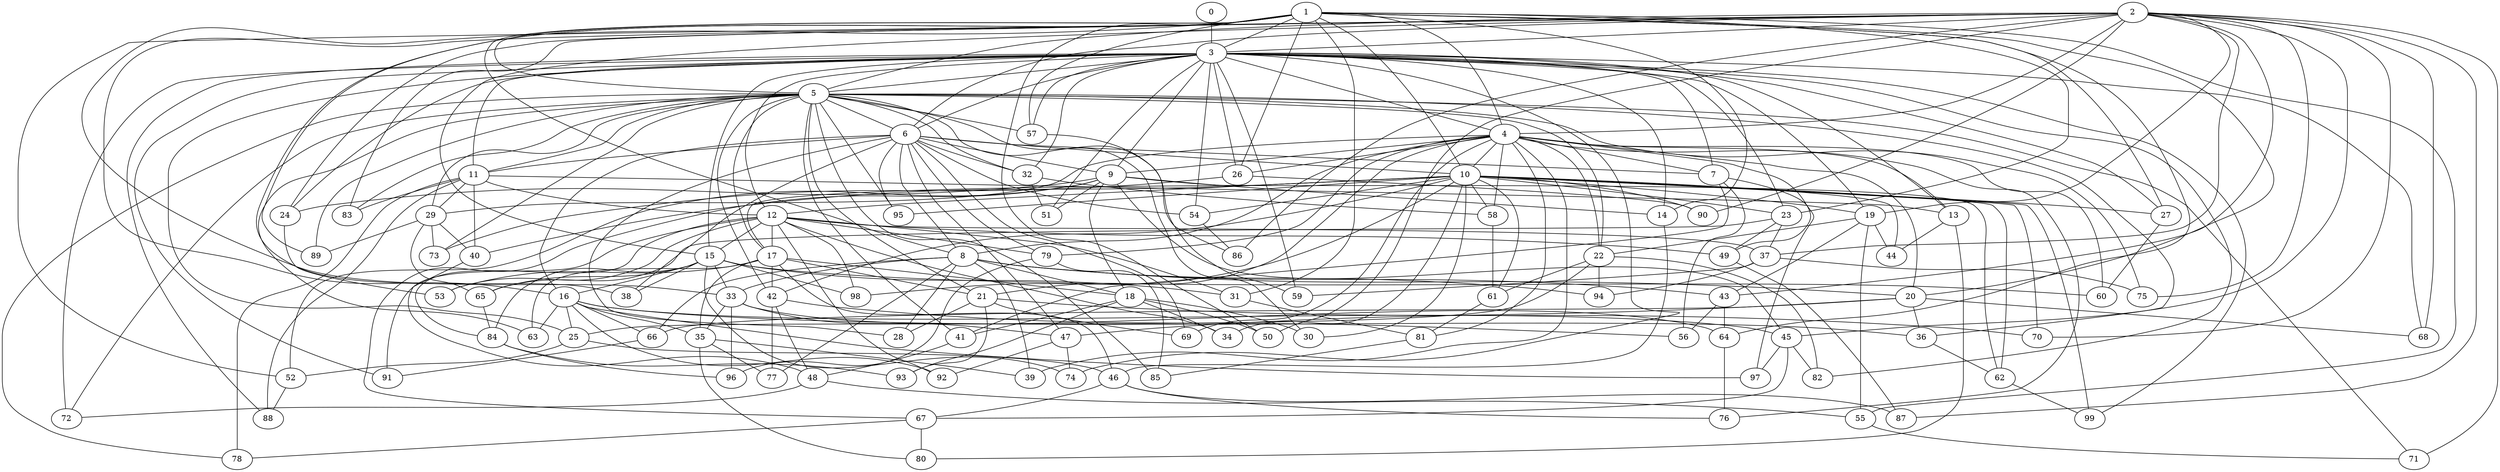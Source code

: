 strict graph "barabasi_albert_graph(100,3)" {
0;
1;
2;
3;
4;
5;
6;
7;
8;
9;
10;
11;
12;
13;
14;
15;
16;
17;
18;
19;
20;
21;
22;
23;
24;
25;
26;
27;
28;
29;
30;
31;
32;
33;
34;
35;
36;
37;
38;
39;
40;
41;
42;
43;
44;
45;
46;
47;
48;
49;
50;
51;
52;
53;
54;
55;
56;
57;
58;
59;
60;
61;
62;
63;
64;
65;
66;
67;
68;
69;
70;
71;
72;
73;
74;
75;
76;
77;
78;
79;
80;
81;
82;
83;
84;
85;
86;
87;
88;
89;
90;
91;
92;
93;
94;
95;
96;
97;
98;
99;
0 -- 3  [is_available=True, prob="0.588032305791"];
1 -- 64  [is_available=True, prob="0.212576227991"];
1 -- 33  [is_available=True, prob="0.946254449428"];
1 -- 3  [is_available=True, prob="0.140768699782"];
1 -- 4  [is_available=True, prob="0.798126840677"];
1 -- 5  [is_available=True, prob="0.687950513693"];
1 -- 38  [is_available=True, prob="0.642994963736"];
1 -- 8  [is_available=True, prob="0.504642370253"];
1 -- 10  [is_available=True, prob="0.0957756988129"];
1 -- 55  [is_available=True, prob="0.998450705158"];
1 -- 14  [is_available=True, prob="1.0"];
1 -- 50  [is_available=True, prob="0.607402478814"];
1 -- 20  [is_available=True, prob="1.0"];
1 -- 89  [is_available=True, prob="0.920485747455"];
1 -- 23  [is_available=True, prob="0.166982264139"];
1 -- 57  [is_available=True, prob="0.165136846147"];
1 -- 26  [is_available=True, prob="0.237405969098"];
1 -- 27  [is_available=True, prob="0.110158142483"];
1 -- 31  [is_available=True, prob="0.350387738522"];
2 -- 83  [is_available=True, prob="0.70007183041"];
2 -- 3  [is_available=True, prob="0.970084353591"];
2 -- 4  [is_available=True, prob="1.0"];
2 -- 5  [is_available=True, prob="0.30121854781"];
2 -- 6  [is_available=True, prob="0.995702999111"];
2 -- 71  [is_available=True, prob="1.0"];
2 -- 43  [is_available=True, prob="0.725717531709"];
2 -- 45  [is_available=True, prob="0.65835847434"];
2 -- 15  [is_available=True, prob="0.612463456787"];
2 -- 16  [is_available=True, prob="0.793161936142"];
2 -- 50  [is_available=True, prob="0.539538752929"];
2 -- 19  [is_available=True, prob="1.0"];
2 -- 52  [is_available=True, prob="0.278079182323"];
2 -- 86  [is_available=True, prob="1.0"];
2 -- 87  [is_available=True, prob="0.460272625394"];
2 -- 24  [is_available=True, prob="1.0"];
2 -- 68  [is_available=True, prob="1.0"];
2 -- 90  [is_available=True, prob="0.126343654858"];
2 -- 75  [is_available=True, prob="1.0"];
2 -- 70  [is_available=True, prob="0.105060502654"];
2 -- 37  [is_available=True, prob="0.662466269778"];
3 -- 4  [is_available=True, prob="0.179730254763"];
3 -- 5  [is_available=True, prob="0.414139538958"];
3 -- 6  [is_available=True, prob="1.0"];
3 -- 7  [is_available=True, prob="0.27787938157"];
3 -- 9  [is_available=True, prob="0.048430403072"];
3 -- 11  [is_available=True, prob="0.52204115582"];
3 -- 12  [is_available=True, prob="1.0"];
3 -- 13  [is_available=True, prob="0.91705547436"];
3 -- 14  [is_available=True, prob="0.384043270333"];
3 -- 15  [is_available=True, prob="0.56982902708"];
3 -- 19  [is_available=True, prob="0.75288014574"];
3 -- 23  [is_available=True, prob="0.296226342354"];
3 -- 24  [is_available=True, prob="1.0"];
3 -- 25  [is_available=True, prob="0.735549962718"];
3 -- 26  [is_available=True, prob="0.412880672874"];
3 -- 27  [is_available=True, prob="0.949892554878"];
3 -- 32  [is_available=True, prob="1.0"];
3 -- 51  [is_available=True, prob="0.45122108381"];
3 -- 54  [is_available=True, prob="1.0"];
3 -- 57  [is_available=True, prob="1.0"];
3 -- 59  [is_available=True, prob="0.0845062071639"];
3 -- 68  [is_available=True, prob="1.0"];
3 -- 72  [is_available=True, prob="0.978663909187"];
3 -- 74  [is_available=True, prob="1.0"];
3 -- 82  [is_available=True, prob="0.212171557385"];
3 -- 88  [is_available=True, prob="0.929084652196"];
3 -- 91  [is_available=True, prob="1.0"];
3 -- 99  [is_available=True, prob="0.0107070571061"];
4 -- 69  [is_available=True, prob="0.132384122816"];
4 -- 81  [is_available=True, prob="0.956987852007"];
4 -- 7  [is_available=True, prob="0.334801010338"];
4 -- 8  [is_available=True, prob="1.0"];
4 -- 9  [is_available=True, prob="0.934454317002"];
4 -- 10  [is_available=True, prob="0.990015202192"];
4 -- 39  [is_available=True, prob="0.38915410896"];
4 -- 76  [is_available=True, prob="1.0"];
4 -- 13  [is_available=True, prob="0.00685990218437"];
4 -- 79  [is_available=True, prob="0.750552271496"];
4 -- 49  [is_available=True, prob="1.0"];
4 -- 58  [is_available=True, prob="1.0"];
4 -- 20  [is_available=True, prob="0.594929429152"];
4 -- 21  [is_available=True, prob="0.280111402158"];
4 -- 22  [is_available=True, prob="1.0"];
4 -- 26  [is_available=True, prob="0.793882804227"];
4 -- 60  [is_available=True, prob="0.971945287748"];
4 -- 29  [is_available=True, prob="0.0614579276148"];
5 -- 6  [is_available=True, prob="0.533741494106"];
5 -- 11  [is_available=True, prob="0.949891099294"];
5 -- 17  [is_available=True, prob="0.61900962022"];
5 -- 21  [is_available=True, prob="0.975944404603"];
5 -- 22  [is_available=True, prob="1.0"];
5 -- 29  [is_available=True, prob="0.143644825615"];
5 -- 30  [is_available=True, prob="0.566488366305"];
5 -- 32  [is_available=True, prob="0.656183576255"];
5 -- 36  [is_available=True, prob="0.557223203857"];
5 -- 41  [is_available=True, prob="0.222901224358"];
5 -- 42  [is_available=True, prob="0.736997179712"];
5 -- 57  [is_available=True, prob="0.839700101493"];
5 -- 63  [is_available=True, prob="0.162642482658"];
5 -- 71  [is_available=True, prob="0.862659409108"];
5 -- 72  [is_available=True, prob="1.0"];
5 -- 73  [is_available=True, prob="0.789259240136"];
5 -- 75  [is_available=True, prob="1.0"];
5 -- 78  [is_available=True, prob="0.372576803674"];
5 -- 83  [is_available=True, prob="0.0840596144838"];
5 -- 85  [is_available=True, prob="1.0"];
5 -- 86  [is_available=True, prob="0.850492976289"];
5 -- 89  [is_available=True, prob="0.883200250324"];
5 -- 95  [is_available=True, prob="1.0"];
6 -- 32  [is_available=True, prob="0.399751350358"];
6 -- 38  [is_available=True, prob="0.698842916333"];
6 -- 7  [is_available=True, prob="0.159619684446"];
6 -- 8  [is_available=True, prob="1.0"];
6 -- 9  [is_available=True, prob="0.756878025505"];
6 -- 10  [is_available=True, prob="0.379368620105"];
6 -- 11  [is_available=True, prob="1.0"];
6 -- 47  [is_available=True, prob="1.0"];
6 -- 16  [is_available=True, prob="0.806054299706"];
6 -- 95  [is_available=True, prob="0.507281127432"];
6 -- 54  [is_available=True, prob="0.68619864523"];
6 -- 79  [is_available=True, prob="1.0"];
6 -- 28  [is_available=True, prob="0.647639839864"];
6 -- 69  [is_available=True, prob="0.0667182357143"];
7 -- 97  [is_available=True, prob="0.375027149577"];
7 -- 41  [is_available=True, prob="0.379053019289"];
7 -- 56  [is_available=True, prob="1.0"];
8 -- 66  [is_available=True, prob="0.600106681567"];
8 -- 43  [is_available=True, prob="0.160863070452"];
8 -- 33  [is_available=True, prob="0.852339463802"];
8 -- 39  [is_available=True, prob="0.742020646541"];
8 -- 77  [is_available=True, prob="0.334603067074"];
8 -- 18  [is_available=True, prob="0.795336508519"];
8 -- 20  [is_available=True, prob="0.406506515701"];
8 -- 28  [is_available=True, prob="0.999185699428"];
8 -- 94  [is_available=True, prob="0.548623285543"];
9 -- 67  [is_available=True, prob="1.0"];
9 -- 45  [is_available=True, prob="0.0889001475756"];
9 -- 14  [is_available=True, prob="0.112951408844"];
9 -- 18  [is_available=True, prob="0.000180428123874"];
9 -- 51  [is_available=True, prob="0.198970889129"];
9 -- 52  [is_available=True, prob="0.467362944616"];
9 -- 24  [is_available=True, prob="0.906447816796"];
9 -- 62  [is_available=True, prob="0.811980352153"];
10 -- 12  [is_available=True, prob="0.458170428255"];
10 -- 17  [is_available=True, prob="0.0406678605916"];
10 -- 19  [is_available=True, prob="0.684880608748"];
10 -- 23  [is_available=True, prob="1.0"];
10 -- 27  [is_available=True, prob="0.391576285221"];
10 -- 30  [is_available=True, prob="0.422580697199"];
10 -- 34  [is_available=True, prob="0.449990971981"];
10 -- 40  [is_available=True, prob="0.00784137968612"];
10 -- 42  [is_available=True, prob="0.874809627643"];
10 -- 44  [is_available=True, prob="1.0"];
10 -- 54  [is_available=True, prob="0.800718058572"];
10 -- 58  [is_available=True, prob="0.912182328196"];
10 -- 61  [is_available=True, prob="0.997589623545"];
10 -- 62  [is_available=True, prob="0.136847900056"];
10 -- 70  [is_available=True, prob="0.230189885085"];
10 -- 90  [is_available=True, prob="0.800893683146"];
10 -- 95  [is_available=True, prob="0.90115901833"];
10 -- 98  [is_available=True, prob="1.0"];
10 -- 99  [is_available=True, prob="0.434092088655"];
11 -- 40  [is_available=True, prob="0.478308212711"];
11 -- 12  [is_available=True, prob="0.302513888158"];
11 -- 13  [is_available=True, prob="0.631526661787"];
11 -- 78  [is_available=True, prob="0.684206596339"];
11 -- 83  [is_available=True, prob="0.18710282286"];
11 -- 88  [is_available=True, prob="0.675756128548"];
11 -- 29  [is_available=True, prob="1.0"];
12 -- 34  [is_available=True, prob="0.619060378922"];
12 -- 37  [is_available=True, prob="0.771362603606"];
12 -- 49  [is_available=True, prob="1.0"];
12 -- 98  [is_available=True, prob="0.0328327931295"];
12 -- 15  [is_available=True, prob="0.151806565776"];
12 -- 17  [is_available=True, prob="0.618225859995"];
12 -- 91  [is_available=True, prob="0.148388275854"];
12 -- 84  [is_available=True, prob="0.249895075727"];
12 -- 53  [is_available=True, prob="0.158645980267"];
12 -- 79  [is_available=True, prob="0.510518136941"];
12 -- 92  [is_available=True, prob="0.302159474739"];
12 -- 31  [is_available=True, prob="0.859540496643"];
13 -- 44  [is_available=True, prob="0.693226157479"];
13 -- 80  [is_available=True, prob="0.651494266607"];
14 -- 46  [is_available=True, prob="1.0"];
15 -- 33  [is_available=True, prob="0.0717140821111"];
15 -- 38  [is_available=True, prob="0.68731187326"];
15 -- 65  [is_available=True, prob="0.0811001362439"];
15 -- 74  [is_available=True, prob="0.502404830946"];
15 -- 98  [is_available=True, prob="0.978108905324"];
15 -- 16  [is_available=True, prob="1.0"];
15 -- 84  [is_available=True, prob="0.634864798434"];
15 -- 60  [is_available=True, prob="0.788969279951"];
15 -- 31  [is_available=True, prob="0.012063042439"];
16 -- 97  [is_available=True, prob="1.0"];
16 -- 35  [is_available=True, prob="0.17580458147"];
16 -- 36  [is_available=True, prob="1.0"];
16 -- 45  [is_available=True, prob="1.0"];
16 -- 66  [is_available=True, prob="0.119592138978"];
16 -- 25  [is_available=True, prob="0.913425959497"];
16 -- 92  [is_available=True, prob="0.304552567207"];
16 -- 63  [is_available=True, prob="1.0"];
17 -- 35  [is_available=True, prob="0.846273001758"];
17 -- 46  [is_available=True, prob="0.397801330533"];
17 -- 18  [is_available=True, prob="0.118887420449"];
17 -- 21  [is_available=True, prob="0.742902173364"];
17 -- 63  [is_available=True, prob="0.565087214001"];
17 -- 42  [is_available=True, prob="0.329209490499"];
17 -- 53  [is_available=True, prob="0.480399949747"];
18 -- 34  [is_available=True, prob="0.18622158578"];
18 -- 50  [is_available=True, prob="0.862673515171"];
18 -- 41  [is_available=True, prob="0.19848855342"];
18 -- 93  [is_available=True, prob="0.890352728867"];
18 -- 30  [is_available=True, prob="0.441123579941"];
19 -- 43  [is_available=True, prob="0.776897804223"];
19 -- 44  [is_available=True, prob="0.594491145487"];
19 -- 22  [is_available=True, prob="0.218615524047"];
19 -- 55  [is_available=True, prob="0.858766508768"];
20 -- 68  [is_available=True, prob="0.408508874609"];
20 -- 66  [is_available=True, prob="0.127355472633"];
20 -- 47  [is_available=True, prob="0.0944528528285"];
20 -- 36  [is_available=True, prob="0.938944858653"];
21 -- 70  [is_available=True, prob="0.00668426752153"];
21 -- 28  [is_available=True, prob="0.362931335038"];
21 -- 93  [is_available=True, prob="0.562172316779"];
21 -- 69  [is_available=True, prob="0.931590845873"];
22 -- 82  [is_available=True, prob="0.671866983819"];
22 -- 25  [is_available=True, prob="0.466249869974"];
22 -- 61  [is_available=True, prob="0.799459287165"];
22 -- 94  [is_available=True, prob="0.892274192192"];
23 -- 37  [is_available=True, prob="0.827517150921"];
23 -- 65  [is_available=True, prob="0.241478068193"];
23 -- 49  [is_available=True, prob="0.621576429026"];
24 -- 53  [is_available=True, prob="1.0"];
25 -- 52  [is_available=True, prob="0.580672930567"];
25 -- 46  [is_available=True, prob="1.0"];
26 -- 90  [is_available=True, prob="1.0"];
26 -- 73  [is_available=True, prob="1.0"];
27 -- 60  [is_available=True, prob="0.960263875193"];
29 -- 65  [is_available=True, prob="0.331317404406"];
29 -- 40  [is_available=True, prob="0.499992071"];
29 -- 73  [is_available=True, prob="1.0"];
29 -- 89  [is_available=True, prob="0.675646821074"];
31 -- 81  [is_available=True, prob="0.642369690285"];
32 -- 51  [is_available=True, prob="0.710918589599"];
32 -- 58  [is_available=True, prob="0.0635758677779"];
33 -- 64  [is_available=True, prob="1.0"];
33 -- 35  [is_available=True, prob="0.424130801826"];
33 -- 96  [is_available=True, prob="0.143942587385"];
33 -- 47  [is_available=True, prob="0.417878388241"];
35 -- 80  [is_available=True, prob="0.212790406078"];
35 -- 39  [is_available=True, prob="0.283324829048"];
35 -- 77  [is_available=True, prob="0.418774297932"];
36 -- 62  [is_available=True, prob="0.0494075892993"];
37 -- 75  [is_available=True, prob="0.920746593626"];
37 -- 59  [is_available=True, prob="0.783683238129"];
37 -- 94  [is_available=True, prob="0.438941902962"];
40 -- 48  [is_available=True, prob="1.0"];
41 -- 48  [is_available=True, prob="0.220816761795"];
42 -- 77  [is_available=True, prob="0.231621778415"];
42 -- 48  [is_available=True, prob="1.0"];
42 -- 56  [is_available=True, prob="0.0730100331439"];
43 -- 56  [is_available=True, prob="0.305192837462"];
43 -- 64  [is_available=True, prob="0.36741024419"];
45 -- 97  [is_available=True, prob="1.0"];
45 -- 67  [is_available=True, prob="0.806662331828"];
45 -- 82  [is_available=True, prob="0.613337663673"];
46 -- 67  [is_available=True, prob="0.476557804496"];
46 -- 76  [is_available=True, prob="0.184040423372"];
46 -- 87  [is_available=True, prob="0.106477855431"];
47 -- 92  [is_available=True, prob="0.980846741925"];
47 -- 74  [is_available=True, prob="0.430194488438"];
48 -- 72  [is_available=True, prob="0.479351004995"];
48 -- 55  [is_available=True, prob="0.155457831831"];
49 -- 87  [is_available=True, prob="0.210219203567"];
52 -- 88  [is_available=True, prob="0.952080609481"];
54 -- 86  [is_available=True, prob="0.700124594873"];
55 -- 71  [is_available=True, prob="0.698995992097"];
57 -- 59  [is_available=True, prob="0.516414118853"];
58 -- 61  [is_available=True, prob="0.738962609248"];
61 -- 81  [is_available=True, prob="0.956516321818"];
62 -- 99  [is_available=True, prob="0.104752051588"];
64 -- 76  [is_available=True, prob="0.293038871758"];
65 -- 84  [is_available=True, prob="0.0504755013341"];
66 -- 91  [is_available=True, prob="0.104627883452"];
67 -- 80  [is_available=True, prob="0.745439676708"];
67 -- 78  [is_available=True, prob="0.98000400916"];
79 -- 96  [is_available=True, prob="1.0"];
79 -- 85  [is_available=True, prob="0.852215059498"];
81 -- 85  [is_available=True, prob="0.0324093048366"];
84 -- 96  [is_available=True, prob="0.058644210046"];
84 -- 93  [is_available=True, prob="1.0"];
}
